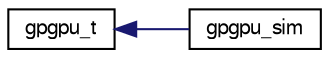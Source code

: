 digraph "Graphical Class Hierarchy"
{
  bgcolor="transparent";
  edge [fontname="FreeSans",fontsize="10",labelfontname="FreeSans",labelfontsize="10"];
  node [fontname="FreeSans",fontsize="10",shape=record];
  rankdir="LR";
  Node0 [label="gpgpu_t",height=0.2,width=0.4,color="black",URL="$classgpgpu__t.html"];
  Node0 -> Node1 [dir="back",color="midnightblue",fontsize="10",style="solid",fontname="FreeSans"];
  Node1 [label="gpgpu_sim",height=0.2,width=0.4,color="black",URL="$classgpgpu__sim.html"];
}
